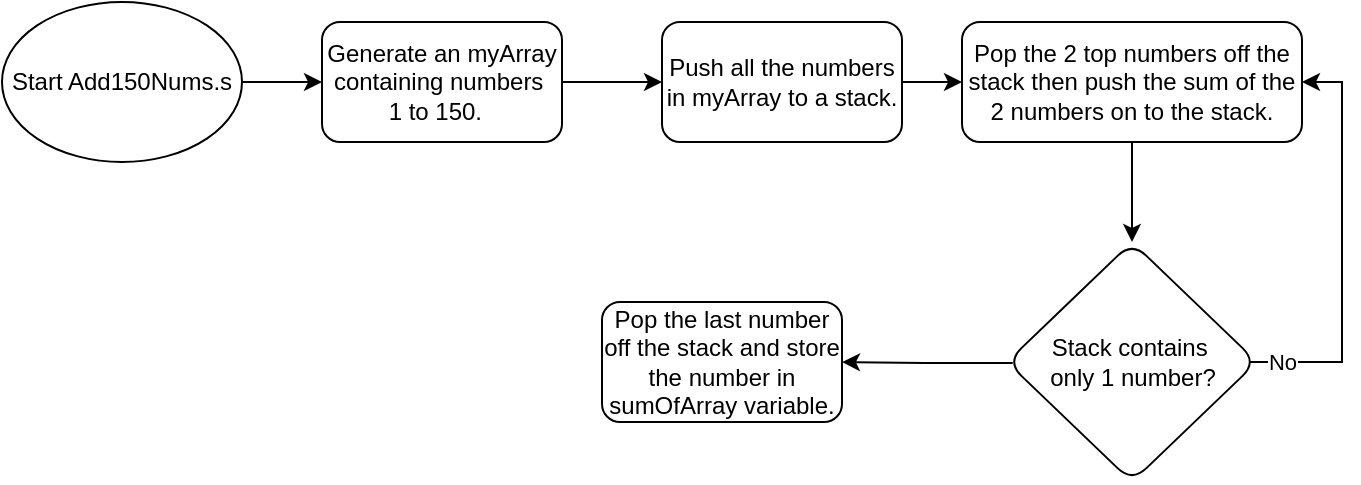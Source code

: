 <mxfile version="24.8.0">
  <diagram id="C5RBs43oDa-KdzZeNtuy" name="Page-1">
    <mxGraphModel dx="681" dy="298" grid="1" gridSize="10" guides="1" tooltips="1" connect="1" arrows="1" fold="1" page="1" pageScale="1" pageWidth="827" pageHeight="1169" math="0" shadow="0">
      <root>
        <mxCell id="WIyWlLk6GJQsqaUBKTNV-0" />
        <mxCell id="WIyWlLk6GJQsqaUBKTNV-1" parent="WIyWlLk6GJQsqaUBKTNV-0" />
        <mxCell id="80Q0q_pPlhcz2nu9SwjC-2" style="edgeStyle=orthogonalEdgeStyle;rounded=0;orthogonalLoop=1;jettySize=auto;html=1;entryX=0;entryY=0.5;entryDx=0;entryDy=0;" edge="1" parent="WIyWlLk6GJQsqaUBKTNV-1" source="80Q0q_pPlhcz2nu9SwjC-0" target="80Q0q_pPlhcz2nu9SwjC-1">
          <mxGeometry relative="1" as="geometry" />
        </mxCell>
        <mxCell id="80Q0q_pPlhcz2nu9SwjC-0" value="Start Add150Nums.s" style="ellipse;whiteSpace=wrap;html=1;" vertex="1" parent="WIyWlLk6GJQsqaUBKTNV-1">
          <mxGeometry x="10" y="140" width="120" height="80" as="geometry" />
        </mxCell>
        <mxCell id="80Q0q_pPlhcz2nu9SwjC-5" value="" style="edgeStyle=orthogonalEdgeStyle;rounded=0;orthogonalLoop=1;jettySize=auto;html=1;" edge="1" parent="WIyWlLk6GJQsqaUBKTNV-1" source="80Q0q_pPlhcz2nu9SwjC-1" target="80Q0q_pPlhcz2nu9SwjC-4">
          <mxGeometry relative="1" as="geometry" />
        </mxCell>
        <mxCell id="80Q0q_pPlhcz2nu9SwjC-1" value="Generate an myArray containing numbers&amp;nbsp;&lt;div&gt;1 to 150.&amp;nbsp;&amp;nbsp;&lt;/div&gt;" style="rounded=1;whiteSpace=wrap;html=1;" vertex="1" parent="WIyWlLk6GJQsqaUBKTNV-1">
          <mxGeometry x="170" y="150" width="120" height="60" as="geometry" />
        </mxCell>
        <mxCell id="80Q0q_pPlhcz2nu9SwjC-7" value="" style="edgeStyle=orthogonalEdgeStyle;rounded=0;orthogonalLoop=1;jettySize=auto;html=1;" edge="1" parent="WIyWlLk6GJQsqaUBKTNV-1" source="80Q0q_pPlhcz2nu9SwjC-4" target="80Q0q_pPlhcz2nu9SwjC-6">
          <mxGeometry relative="1" as="geometry" />
        </mxCell>
        <mxCell id="80Q0q_pPlhcz2nu9SwjC-4" value="Push all the numbers in myArray to a stack." style="rounded=1;whiteSpace=wrap;html=1;" vertex="1" parent="WIyWlLk6GJQsqaUBKTNV-1">
          <mxGeometry x="340" y="150" width="120" height="60" as="geometry" />
        </mxCell>
        <mxCell id="80Q0q_pPlhcz2nu9SwjC-9" value="" style="edgeStyle=orthogonalEdgeStyle;rounded=0;orthogonalLoop=1;jettySize=auto;html=1;" edge="1" parent="WIyWlLk6GJQsqaUBKTNV-1" source="80Q0q_pPlhcz2nu9SwjC-6" target="80Q0q_pPlhcz2nu9SwjC-8">
          <mxGeometry relative="1" as="geometry" />
        </mxCell>
        <mxCell id="80Q0q_pPlhcz2nu9SwjC-6" value="Pop the 2 top numbers off the stack then push the sum of the 2 numbers on to the stack." style="whiteSpace=wrap;html=1;rounded=1;" vertex="1" parent="WIyWlLk6GJQsqaUBKTNV-1">
          <mxGeometry x="490" y="150" width="170" height="60" as="geometry" />
        </mxCell>
        <mxCell id="80Q0q_pPlhcz2nu9SwjC-10" style="edgeStyle=orthogonalEdgeStyle;rounded=0;orthogonalLoop=1;jettySize=auto;html=1;entryX=1;entryY=0.5;entryDx=0;entryDy=0;exitX=0.957;exitY=0.512;exitDx=0;exitDy=0;exitPerimeter=0;" edge="1" parent="WIyWlLk6GJQsqaUBKTNV-1" source="80Q0q_pPlhcz2nu9SwjC-8" target="80Q0q_pPlhcz2nu9SwjC-6">
          <mxGeometry relative="1" as="geometry">
            <Array as="points">
              <mxPoint x="632" y="320" />
              <mxPoint x="680" y="320" />
              <mxPoint x="680" y="180" />
            </Array>
          </mxGeometry>
        </mxCell>
        <mxCell id="80Q0q_pPlhcz2nu9SwjC-12" value="No" style="edgeLabel;html=1;align=center;verticalAlign=middle;resizable=0;points=[];" vertex="1" connectable="0" parent="80Q0q_pPlhcz2nu9SwjC-10">
          <mxGeometry x="-0.76" y="1" relative="1" as="geometry">
            <mxPoint x="-6" y="1" as="offset" />
          </mxGeometry>
        </mxCell>
        <mxCell id="80Q0q_pPlhcz2nu9SwjC-15" value="" style="edgeStyle=orthogonalEdgeStyle;rounded=0;orthogonalLoop=1;jettySize=auto;html=1;exitX=0.023;exitY=0.504;exitDx=0;exitDy=0;exitPerimeter=0;" edge="1" parent="WIyWlLk6GJQsqaUBKTNV-1" source="80Q0q_pPlhcz2nu9SwjC-8" target="80Q0q_pPlhcz2nu9SwjC-14">
          <mxGeometry relative="1" as="geometry" />
        </mxCell>
        <mxCell id="80Q0q_pPlhcz2nu9SwjC-8" value="Stack contains&amp;nbsp;&lt;div&gt;only&amp;nbsp;&lt;span style=&quot;background-color: initial;&quot;&gt;1&amp;nbsp;&lt;/span&gt;&lt;span style=&quot;background-color: initial;&quot;&gt;number?&lt;/span&gt;&lt;/div&gt;" style="rhombus;whiteSpace=wrap;html=1;rounded=1;" vertex="1" parent="WIyWlLk6GJQsqaUBKTNV-1">
          <mxGeometry x="512.5" y="260" width="125" height="120" as="geometry" />
        </mxCell>
        <mxCell id="80Q0q_pPlhcz2nu9SwjC-14" value="Pop the last number off the stack and store the number in sumOfArray variable." style="whiteSpace=wrap;html=1;rounded=1;" vertex="1" parent="WIyWlLk6GJQsqaUBKTNV-1">
          <mxGeometry x="310" y="290" width="120" height="60" as="geometry" />
        </mxCell>
      </root>
    </mxGraphModel>
  </diagram>
</mxfile>
